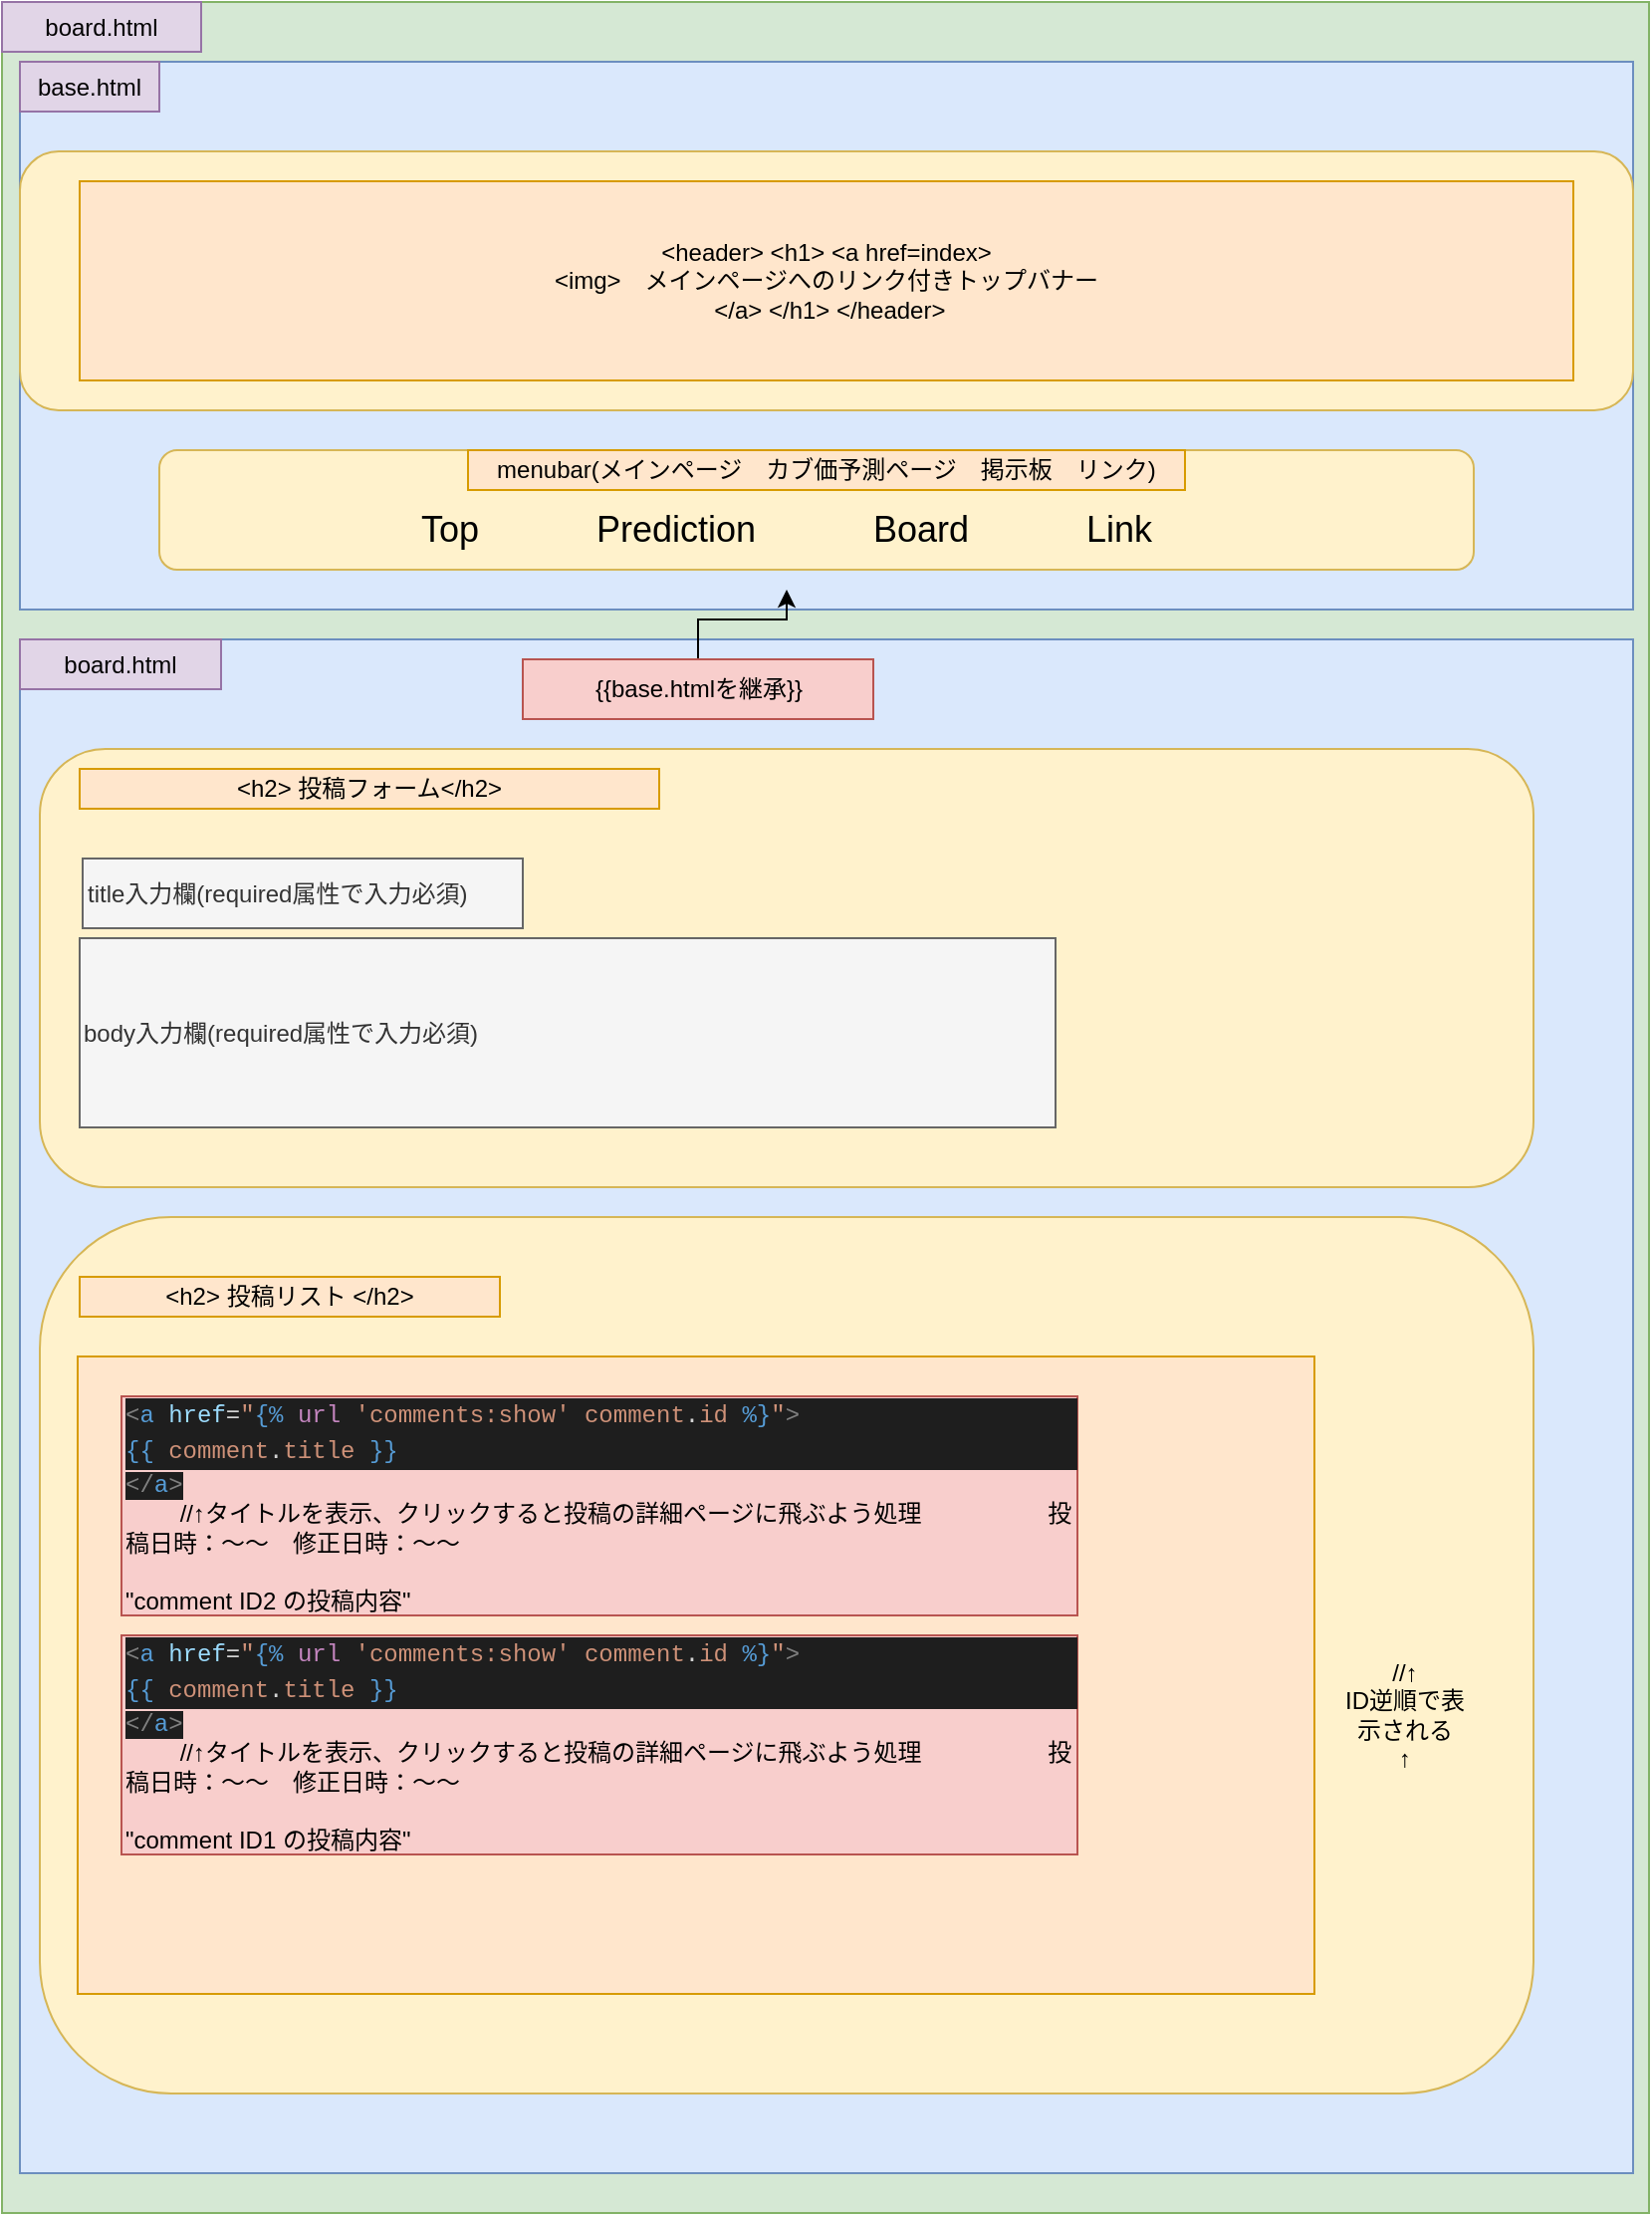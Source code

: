 <mxfile version="13.6.2" type="device"><diagram id="0feY376rhU4L3fUkwyV4" name="Page-1"><mxGraphModel dx="946" dy="598" grid="1" gridSize="10" guides="1" tooltips="1" connect="1" arrows="1" fold="1" page="1" pageScale="1" pageWidth="827" pageHeight="1169" math="0" shadow="0"><root><mxCell id="0"/><mxCell id="1" parent="0"/><mxCell id="4r6GoiRAI-otEl_eFgwi-24" value="" style="rounded=0;whiteSpace=wrap;html=1;fillColor=#d5e8d4;strokeColor=#82b366;" vertex="1" parent="1"><mxGeometry y="20" width="827" height="1110" as="geometry"/></mxCell><mxCell id="4r6GoiRAI-otEl_eFgwi-22" value="" style="rounded=0;whiteSpace=wrap;html=1;fillColor=#dae8fc;strokeColor=#6c8ebf;" vertex="1" parent="1"><mxGeometry x="9" y="340" width="810" height="770" as="geometry"/></mxCell><mxCell id="4r6GoiRAI-otEl_eFgwi-14" value="" style="rounded=0;whiteSpace=wrap;html=1;fillColor=#dae8fc;strokeColor=#6c8ebf;" vertex="1" parent="1"><mxGeometry x="9" y="50" width="810" height="275" as="geometry"/></mxCell><mxCell id="4r6GoiRAI-otEl_eFgwi-1" value="" style="rounded=1;whiteSpace=wrap;html=1;fillColor=#fff2cc;strokeColor=#d6b656;" vertex="1" parent="1"><mxGeometry x="9" y="95" width="810" height="130" as="geometry"/></mxCell><mxCell id="4r6GoiRAI-otEl_eFgwi-3" value="&amp;lt;header&amp;gt; &amp;lt;h1&amp;gt; &amp;lt;a href=index&amp;gt;&lt;br&gt;&amp;lt;img&amp;gt;　メインページへのリンク付きトップバナー&lt;br&gt;&amp;nbsp;&amp;lt;/a&amp;gt; &amp;lt;/h1&amp;gt; &amp;lt;/header&amp;gt;" style="text;html=1;strokeColor=#d79b00;fillColor=#ffe6cc;align=center;verticalAlign=middle;whiteSpace=wrap;rounded=0;" vertex="1" parent="1"><mxGeometry x="39" y="110" width="750" height="100" as="geometry"/></mxCell><mxCell id="4r6GoiRAI-otEl_eFgwi-4" value="" style="rounded=1;whiteSpace=wrap;html=1;fillColor=#fff2cc;strokeColor=#d6b656;" vertex="1" parent="1"><mxGeometry x="79" y="245" width="660" height="60" as="geometry"/></mxCell><mxCell id="4r6GoiRAI-otEl_eFgwi-5" value="&lt;font face=&quot;helvetica&quot;&gt;menubar(メインページ　カブ価予測ページ　掲示板　リンク)&lt;/font&gt;" style="text;html=1;strokeColor=#d79b00;fillColor=#ffe6cc;align=center;verticalAlign=middle;whiteSpace=wrap;rounded=0;" vertex="1" parent="1"><mxGeometry x="234" y="245" width="360" height="20" as="geometry"/></mxCell><mxCell id="4r6GoiRAI-otEl_eFgwi-6" value="&lt;font style=&quot;font-size: 18px&quot;&gt;Top 　　　Prediction 　　　Board 　　　Link&lt;/font&gt;" style="text;html=1;strokeColor=none;fillColor=none;align=center;verticalAlign=middle;whiteSpace=wrap;rounded=0;" vertex="1" parent="1"><mxGeometry x="129" y="255" width="530" height="60" as="geometry"/></mxCell><mxCell id="4r6GoiRAI-otEl_eFgwi-7" value="" style="rounded=1;whiteSpace=wrap;html=1;fillColor=#fff2cc;strokeColor=#d6b656;" vertex="1" parent="1"><mxGeometry x="19" y="395" width="750" height="220" as="geometry"/></mxCell><mxCell id="4r6GoiRAI-otEl_eFgwi-8" value="&amp;lt;h2&amp;gt; 投稿フォーム&amp;lt;/h2&amp;gt;" style="text;html=1;strokeColor=#d79b00;fillColor=#ffe6cc;align=center;verticalAlign=middle;whiteSpace=wrap;rounded=0;" vertex="1" parent="1"><mxGeometry x="39" y="405" width="291" height="20" as="geometry"/></mxCell><mxCell id="4r6GoiRAI-otEl_eFgwi-11" value="body入力欄(required属性で入力必須)&lt;br&gt;&lt;div&gt;&lt;/div&gt;" style="text;html=1;align=left;verticalAlign=middle;whiteSpace=wrap;rounded=0;fillColor=#f5f5f5;strokeColor=#666666;fontColor=#333333;" vertex="1" parent="1"><mxGeometry x="39" y="490" width="490" height="95" as="geometry"/></mxCell><mxCell id="4r6GoiRAI-otEl_eFgwi-16" value="base.html" style="text;html=1;strokeColor=#9673a6;fillColor=#e1d5e7;align=center;verticalAlign=middle;whiteSpace=wrap;rounded=0;" vertex="1" parent="1"><mxGeometry x="9" y="50" width="70" height="25" as="geometry"/></mxCell><mxCell id="4r6GoiRAI-otEl_eFgwi-17" value="" style="rounded=1;whiteSpace=wrap;html=1;fillColor=#fff2cc;strokeColor=#d6b656;" vertex="1" parent="1"><mxGeometry x="19" y="630" width="750" height="440" as="geometry"/></mxCell><mxCell id="4r6GoiRAI-otEl_eFgwi-18" value="&amp;lt;h2&amp;gt; 投稿リスト &amp;lt;/h2&amp;gt;" style="text;html=1;strokeColor=#d79b00;fillColor=#ffe6cc;align=center;verticalAlign=middle;whiteSpace=wrap;rounded=0;" vertex="1" parent="1"><mxGeometry x="39" y="660" width="211" height="20" as="geometry"/></mxCell><mxCell id="4r6GoiRAI-otEl_eFgwi-20" value="" style="text;html=1;strokeColor=#d79b00;fillColor=#ffe6cc;align=left;verticalAlign=middle;whiteSpace=wrap;rounded=0;" vertex="1" parent="1"><mxGeometry x="38" y="700" width="621" height="320" as="geometry"/></mxCell><mxCell id="4r6GoiRAI-otEl_eFgwi-23" value="board.html" style="text;html=1;strokeColor=#9673a6;fillColor=#e1d5e7;align=center;verticalAlign=middle;whiteSpace=wrap;rounded=0;" vertex="1" parent="1"><mxGeometry x="9" y="340" width="101" height="25" as="geometry"/></mxCell><mxCell id="4r6GoiRAI-otEl_eFgwi-25" value="board.html" style="text;html=1;strokeColor=#9673a6;fillColor=#e1d5e7;align=center;verticalAlign=middle;whiteSpace=wrap;rounded=0;" vertex="1" parent="1"><mxGeometry y="20" width="100" height="25" as="geometry"/></mxCell><mxCell id="4r6GoiRAI-otEl_eFgwi-28" value="" style="edgeStyle=orthogonalEdgeStyle;rounded=0;orthogonalLoop=1;jettySize=auto;html=1;" edge="1" parent="1" source="4r6GoiRAI-otEl_eFgwi-26" target="4r6GoiRAI-otEl_eFgwi-6"><mxGeometry relative="1" as="geometry"/></mxCell><mxCell id="4r6GoiRAI-otEl_eFgwi-26" value="{{base.htmlを継承}}" style="rounded=0;whiteSpace=wrap;html=1;fillColor=#f8cecc;strokeColor=#b85450;" vertex="1" parent="1"><mxGeometry x="261.5" y="350" width="176" height="30" as="geometry"/></mxCell><mxCell id="4r6GoiRAI-otEl_eFgwi-62" value="title入力欄(required属性で入力必須)&lt;br&gt;&lt;div&gt;&lt;/div&gt;" style="text;html=1;align=left;verticalAlign=middle;whiteSpace=wrap;rounded=0;fillColor=#f5f5f5;strokeColor=#666666;fontColor=#333333;" vertex="1" parent="1"><mxGeometry x="40.5" y="450" width="221" height="35" as="geometry"/></mxCell><mxCell id="4r6GoiRAI-otEl_eFgwi-63" value="&lt;div style=&quot;color: rgb(212 , 212 , 212) ; background-color: rgb(30 , 30 , 30) ; font-family: &amp;#34;menlo&amp;#34; , &amp;#34;monaco&amp;#34; , &amp;#34;courier new&amp;#34; , monospace ; line-height: 18px&quot;&gt;&lt;div&gt;&lt;span style=&quot;color: #808080&quot;&gt;&amp;lt;&lt;/span&gt;&lt;span style=&quot;color: #569cd6&quot;&gt;a&lt;/span&gt; &lt;span style=&quot;color: #9cdcfe&quot;&gt;href&lt;/span&gt;=&lt;span style=&quot;color: #ce9178&quot;&gt;&quot;&lt;/span&gt;&lt;span style=&quot;color: #569cd6&quot;&gt;{% &lt;/span&gt;&lt;span style=&quot;color: #c586c0&quot;&gt;url&lt;/span&gt;&lt;span style=&quot;color: #569cd6&quot;&gt; &lt;/span&gt;&lt;span style=&quot;color: #ce9178&quot;&gt;'comments:show'&lt;/span&gt;&lt;span style=&quot;color: #569cd6&quot;&gt; &lt;/span&gt;&lt;span style=&quot;color: #ce9178&quot;&gt;comment&lt;/span&gt;.&lt;span style=&quot;color: #ce9178&quot;&gt;id&lt;/span&gt;&lt;span style=&quot;color: #569cd6&quot;&gt;  %}&lt;/span&gt;&lt;span style=&quot;color: #ce9178&quot;&gt;&quot;&lt;/span&gt;&lt;span style=&quot;color: #808080&quot;&gt;&amp;gt;&lt;/span&gt;&lt;/div&gt;&lt;div&gt;            &lt;span style=&quot;color: #569cd6&quot;&gt;{{ &lt;/span&gt;&lt;span style=&quot;color: #ce9178&quot;&gt;comment&lt;/span&gt;.&lt;span style=&quot;color: #ce9178&quot;&gt;title&lt;/span&gt;&lt;span style=&quot;color: #569cd6&quot;&gt; }}&lt;/span&gt;&lt;/div&gt;&lt;/div&gt;&lt;span style=&quot;background-color: rgb(30 , 30 , 30) ; color: rgb(212 , 212 , 212) ; font-family: &amp;#34;menlo&amp;#34; , &amp;#34;monaco&amp;#34; , &amp;#34;courier new&amp;#34; , monospace&quot;&gt;          &lt;/span&gt;&lt;span style=&quot;background-color: rgb(30 , 30 , 30) ; font-family: &amp;#34;menlo&amp;#34; , &amp;#34;monaco&amp;#34; , &amp;#34;courier new&amp;#34; , monospace ; color: rgb(128 , 128 , 128)&quot;&gt;&amp;lt;/&lt;/span&gt;&lt;span style=&quot;background-color: rgb(30 , 30 , 30) ; font-family: &amp;#34;menlo&amp;#34; , &amp;#34;monaco&amp;#34; , &amp;#34;courier new&amp;#34; , monospace ; color: rgb(86 , 156 , 214)&quot;&gt;a&lt;/span&gt;&lt;span style=&quot;background-color: rgb(30 , 30 , 30) ; font-family: &amp;#34;menlo&amp;#34; , &amp;#34;monaco&amp;#34; , &amp;#34;courier new&amp;#34; , monospace ; color: rgb(128 , 128 , 128)&quot;&gt;&amp;gt;&lt;br&gt;&lt;/span&gt;&amp;nbsp;　　//↑タイトルを表示、クリックすると投稿の詳細ページに飛ぶよう処理　　 　　　投稿日時：〜〜　修正日時：〜〜&lt;br&gt;&lt;br&gt;&quot;comment ID2 の投稿内容&quot;" style="rounded=0;whiteSpace=wrap;html=1;align=left;fillColor=#f8cecc;strokeColor=#b85450;" vertex="1" parent="1"><mxGeometry x="60" y="720" width="480" height="110" as="geometry"/></mxCell><mxCell id="4r6GoiRAI-otEl_eFgwi-64" value="&lt;div style=&quot;color: rgb(212 , 212 , 212) ; background-color: rgb(30 , 30 , 30) ; font-family: &amp;#34;menlo&amp;#34; , &amp;#34;monaco&amp;#34; , &amp;#34;courier new&amp;#34; , monospace ; line-height: 18px&quot;&gt;&lt;div&gt;&lt;span style=&quot;color: #808080&quot;&gt;&amp;lt;&lt;/span&gt;&lt;span style=&quot;color: #569cd6&quot;&gt;a&lt;/span&gt; &lt;span style=&quot;color: #9cdcfe&quot;&gt;href&lt;/span&gt;=&lt;span style=&quot;color: #ce9178&quot;&gt;&quot;&lt;/span&gt;&lt;span style=&quot;color: #569cd6&quot;&gt;{% &lt;/span&gt;&lt;span style=&quot;color: #c586c0&quot;&gt;url&lt;/span&gt;&lt;span style=&quot;color: #569cd6&quot;&gt; &lt;/span&gt;&lt;span style=&quot;color: #ce9178&quot;&gt;'comments:show'&lt;/span&gt;&lt;span style=&quot;color: #569cd6&quot;&gt; &lt;/span&gt;&lt;span style=&quot;color: #ce9178&quot;&gt;comment&lt;/span&gt;.&lt;span style=&quot;color: #ce9178&quot;&gt;id&lt;/span&gt;&lt;span style=&quot;color: #569cd6&quot;&gt;  %}&lt;/span&gt;&lt;span style=&quot;color: #ce9178&quot;&gt;&quot;&lt;/span&gt;&lt;span style=&quot;color: #808080&quot;&gt;&amp;gt;&lt;/span&gt;&lt;/div&gt;&lt;div&gt;            &lt;span style=&quot;color: #569cd6&quot;&gt;{{ &lt;/span&gt;&lt;span style=&quot;color: #ce9178&quot;&gt;comment&lt;/span&gt;.&lt;span style=&quot;color: #ce9178&quot;&gt;title&lt;/span&gt;&lt;span style=&quot;color: #569cd6&quot;&gt; }}&lt;/span&gt;&lt;/div&gt;&lt;/div&gt;&lt;span style=&quot;background-color: rgb(30 , 30 , 30) ; color: rgb(212 , 212 , 212) ; font-family: &amp;#34;menlo&amp;#34; , &amp;#34;monaco&amp;#34; , &amp;#34;courier new&amp;#34; , monospace&quot;&gt;          &lt;/span&gt;&lt;span style=&quot;background-color: rgb(30 , 30 , 30) ; font-family: &amp;#34;menlo&amp;#34; , &amp;#34;monaco&amp;#34; , &amp;#34;courier new&amp;#34; , monospace ; color: rgb(128 , 128 , 128)&quot;&gt;&amp;lt;/&lt;/span&gt;&lt;span style=&quot;background-color: rgb(30 , 30 , 30) ; font-family: &amp;#34;menlo&amp;#34; , &amp;#34;monaco&amp;#34; , &amp;#34;courier new&amp;#34; , monospace ; color: rgb(86 , 156 , 214)&quot;&gt;a&lt;/span&gt;&lt;span style=&quot;background-color: rgb(30 , 30 , 30) ; font-family: &amp;#34;menlo&amp;#34; , &amp;#34;monaco&amp;#34; , &amp;#34;courier new&amp;#34; , monospace ; color: rgb(128 , 128 , 128)&quot;&gt;&amp;gt;&lt;br&gt;&lt;/span&gt;&amp;nbsp;　　//↑タイトルを表示、クリックすると投稿の詳細ページに飛ぶよう処理　　　 　　投稿日時：〜〜　修正日時：〜〜&lt;br&gt;&lt;br&gt;&quot;comment ID1 の投稿内容&quot;" style="rounded=0;whiteSpace=wrap;html=1;align=left;fillColor=#f8cecc;strokeColor=#b85450;" vertex="1" parent="1"><mxGeometry x="60" y="840" width="480" height="110" as="geometry"/></mxCell><mxCell id="4r6GoiRAI-otEl_eFgwi-65" value="//↑&lt;br&gt;ID逆順で表示される&lt;br&gt;↑" style="text;html=1;strokeColor=none;fillColor=none;align=center;verticalAlign=middle;whiteSpace=wrap;rounded=0;" vertex="1" parent="1"><mxGeometry x="669" y="840" width="71" height="80" as="geometry"/></mxCell></root></mxGraphModel></diagram></mxfile>